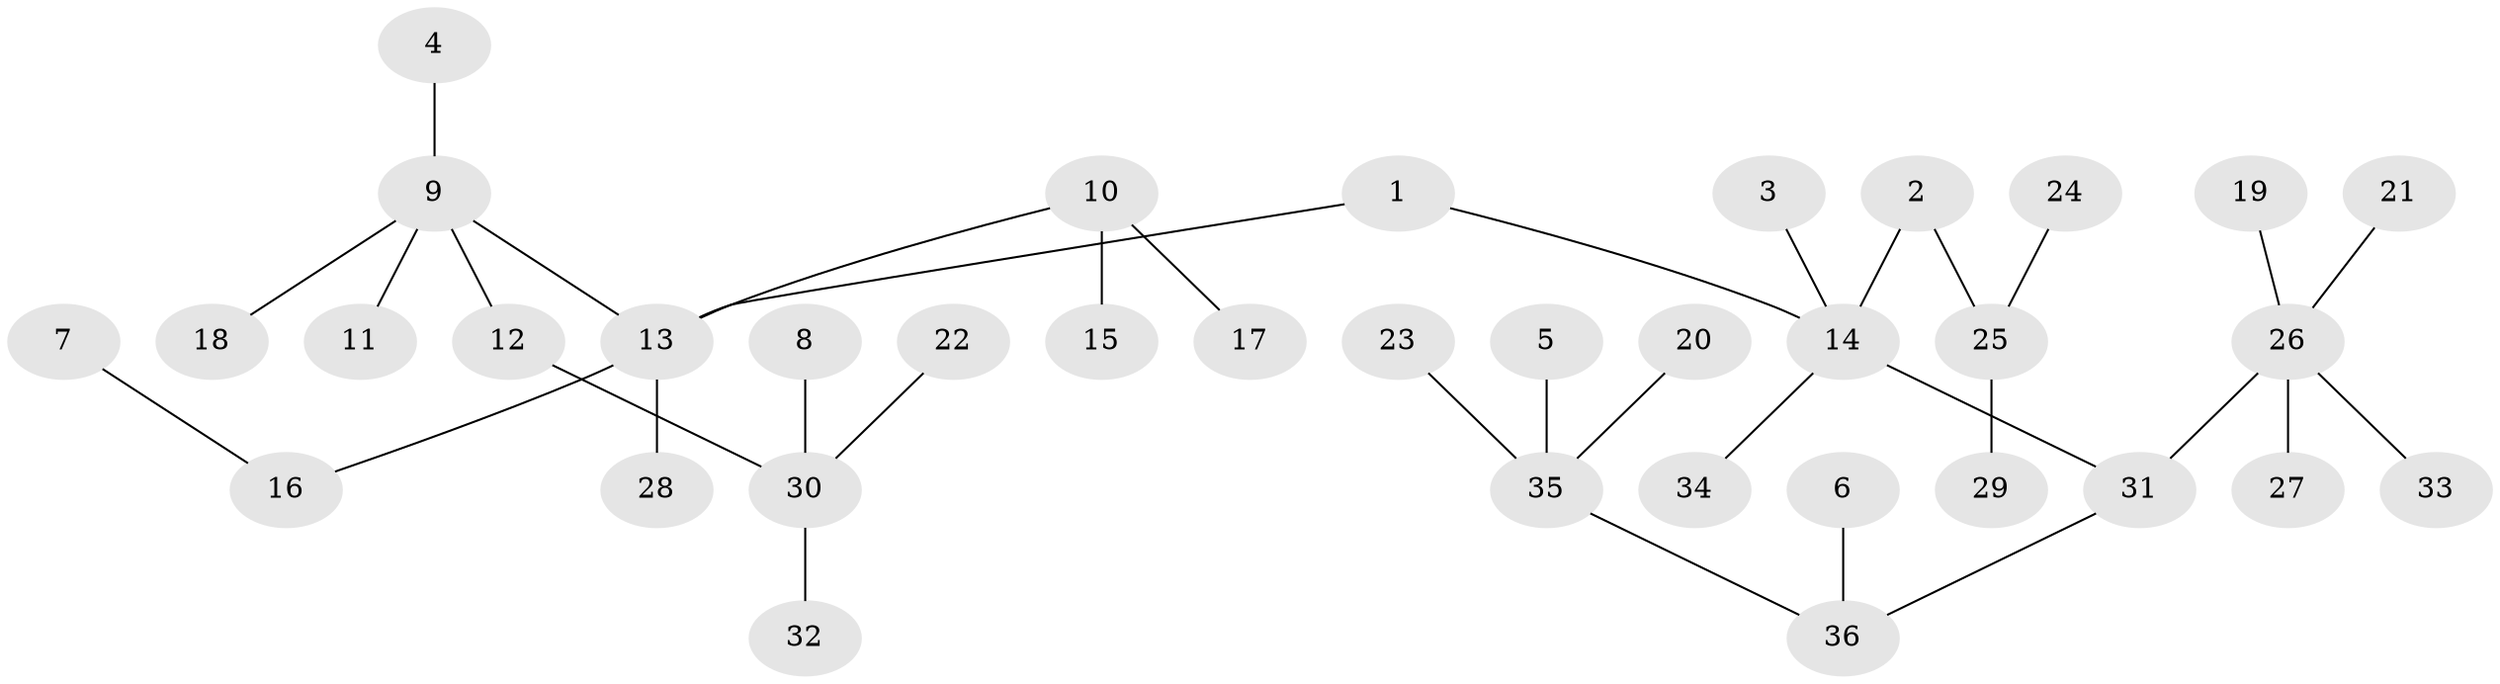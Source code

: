// original degree distribution, {3: 0.11267605633802817, 6: 0.04225352112676056, 2: 0.28169014084507044, 5: 0.04225352112676056, 4: 0.028169014084507043, 1: 0.49295774647887325}
// Generated by graph-tools (version 1.1) at 2025/50/03/09/25 03:50:23]
// undirected, 36 vertices, 35 edges
graph export_dot {
graph [start="1"]
  node [color=gray90,style=filled];
  1;
  2;
  3;
  4;
  5;
  6;
  7;
  8;
  9;
  10;
  11;
  12;
  13;
  14;
  15;
  16;
  17;
  18;
  19;
  20;
  21;
  22;
  23;
  24;
  25;
  26;
  27;
  28;
  29;
  30;
  31;
  32;
  33;
  34;
  35;
  36;
  1 -- 13 [weight=1.0];
  1 -- 14 [weight=1.0];
  2 -- 14 [weight=1.0];
  2 -- 25 [weight=1.0];
  3 -- 14 [weight=1.0];
  4 -- 9 [weight=1.0];
  5 -- 35 [weight=1.0];
  6 -- 36 [weight=1.0];
  7 -- 16 [weight=1.0];
  8 -- 30 [weight=1.0];
  9 -- 11 [weight=1.0];
  9 -- 12 [weight=1.0];
  9 -- 13 [weight=1.0];
  9 -- 18 [weight=1.0];
  10 -- 13 [weight=1.0];
  10 -- 15 [weight=1.0];
  10 -- 17 [weight=1.0];
  12 -- 30 [weight=1.0];
  13 -- 16 [weight=1.0];
  13 -- 28 [weight=1.0];
  14 -- 31 [weight=1.0];
  14 -- 34 [weight=1.0];
  19 -- 26 [weight=1.0];
  20 -- 35 [weight=1.0];
  21 -- 26 [weight=1.0];
  22 -- 30 [weight=1.0];
  23 -- 35 [weight=1.0];
  24 -- 25 [weight=1.0];
  25 -- 29 [weight=1.0];
  26 -- 27 [weight=1.0];
  26 -- 31 [weight=1.0];
  26 -- 33 [weight=1.0];
  30 -- 32 [weight=1.0];
  31 -- 36 [weight=1.0];
  35 -- 36 [weight=1.0];
}
